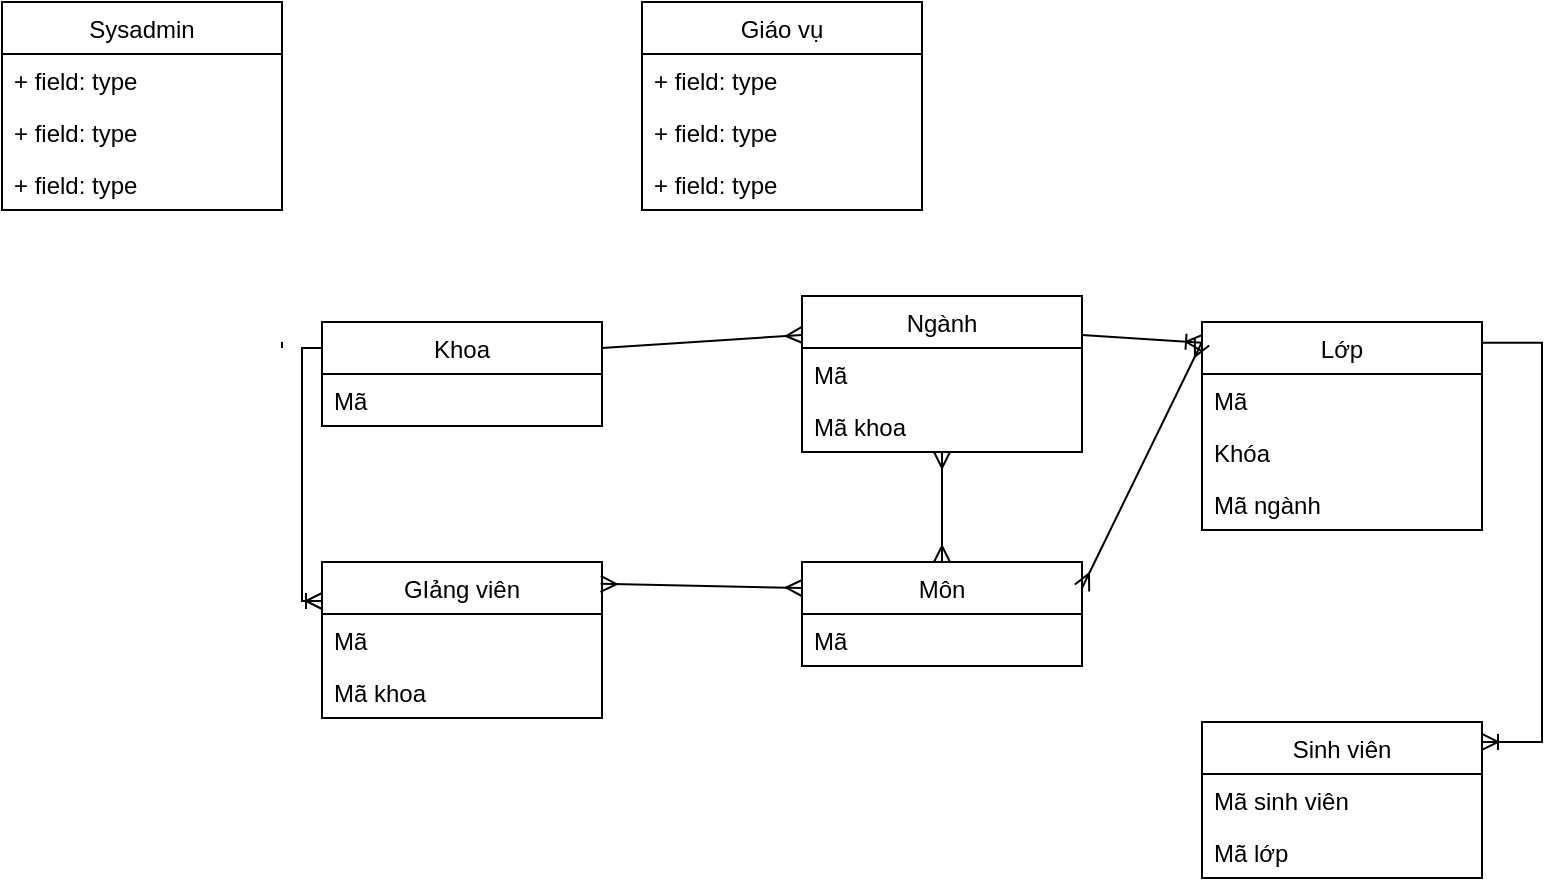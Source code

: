 <mxfile version="20.0.3" type="device" pages="3"><diagram id="iPN1ejH5VPRc1NafHJf2" name="Tổng quan"><mxGraphModel dx="1038" dy="571" grid="1" gridSize="10" guides="1" tooltips="1" connect="1" arrows="1" fold="1" page="1" pageScale="1" pageWidth="850" pageHeight="1100" math="0" shadow="0"><root><mxCell id="0"/><mxCell id="1" parent="0"/><mxCell id="jIAQWbgQElhLOr7jhC_x-4" value="Giáo vụ" style="swimlane;fontStyle=0;childLayout=stackLayout;horizontal=1;startSize=26;fillColor=none;horizontalStack=0;resizeParent=1;resizeParentMax=0;resizeLast=0;collapsible=1;marginBottom=0;" parent="1" vertex="1"><mxGeometry x="360" y="40" width="140" height="104" as="geometry"/></mxCell><mxCell id="jIAQWbgQElhLOr7jhC_x-5" value="+ field: type" style="text;strokeColor=none;fillColor=none;align=left;verticalAlign=top;spacingLeft=4;spacingRight=4;overflow=hidden;rotatable=0;points=[[0,0.5],[1,0.5]];portConstraint=eastwest;" parent="jIAQWbgQElhLOr7jhC_x-4" vertex="1"><mxGeometry y="26" width="140" height="26" as="geometry"/></mxCell><mxCell id="jIAQWbgQElhLOr7jhC_x-6" value="+ field: type" style="text;strokeColor=none;fillColor=none;align=left;verticalAlign=top;spacingLeft=4;spacingRight=4;overflow=hidden;rotatable=0;points=[[0,0.5],[1,0.5]];portConstraint=eastwest;" parent="jIAQWbgQElhLOr7jhC_x-4" vertex="1"><mxGeometry y="52" width="140" height="26" as="geometry"/></mxCell><mxCell id="jIAQWbgQElhLOr7jhC_x-7" value="+ field: type" style="text;strokeColor=none;fillColor=none;align=left;verticalAlign=top;spacingLeft=4;spacingRight=4;overflow=hidden;rotatable=0;points=[[0,0.5],[1,0.5]];portConstraint=eastwest;" parent="jIAQWbgQElhLOr7jhC_x-4" vertex="1"><mxGeometry y="78" width="140" height="26" as="geometry"/></mxCell><mxCell id="jIAQWbgQElhLOr7jhC_x-8" value="GIảng viên" style="swimlane;fontStyle=0;childLayout=stackLayout;horizontal=1;startSize=26;fillColor=none;horizontalStack=0;resizeParent=1;resizeParentMax=0;resizeLast=0;collapsible=1;marginBottom=0;" parent="1" vertex="1"><mxGeometry x="200" y="320" width="140" height="78" as="geometry"/></mxCell><mxCell id="jIAQWbgQElhLOr7jhC_x-59" value="Mã" style="text;strokeColor=none;fillColor=none;align=left;verticalAlign=top;spacingLeft=4;spacingRight=4;overflow=hidden;rotatable=0;points=[[0,0.5],[1,0.5]];portConstraint=eastwest;" parent="jIAQWbgQElhLOr7jhC_x-8" vertex="1"><mxGeometry y="26" width="140" height="26" as="geometry"/></mxCell><mxCell id="jIAQWbgQElhLOr7jhC_x-60" value="Mã khoa" style="text;strokeColor=none;fillColor=none;align=left;verticalAlign=top;spacingLeft=4;spacingRight=4;overflow=hidden;rotatable=0;points=[[0,0.5],[1,0.5]];portConstraint=eastwest;" parent="jIAQWbgQElhLOr7jhC_x-8" vertex="1"><mxGeometry y="52" width="140" height="26" as="geometry"/></mxCell><mxCell id="jIAQWbgQElhLOr7jhC_x-16" value="Khoa" style="swimlane;fontStyle=0;childLayout=stackLayout;horizontal=1;startSize=26;fillColor=none;horizontalStack=0;resizeParent=1;resizeParentMax=0;resizeLast=0;collapsible=1;marginBottom=0;" parent="1" vertex="1"><mxGeometry x="200" y="200" width="140" height="52" as="geometry"/></mxCell><mxCell id="jIAQWbgQElhLOr7jhC_x-17" value="Mã" style="text;strokeColor=none;fillColor=none;align=left;verticalAlign=top;spacingLeft=4;spacingRight=4;overflow=hidden;rotatable=0;points=[[0,0.5],[1,0.5]];portConstraint=eastwest;" parent="jIAQWbgQElhLOr7jhC_x-16" vertex="1"><mxGeometry y="26" width="140" height="26" as="geometry"/></mxCell><mxCell id="jIAQWbgQElhLOr7jhC_x-22" value="Ngành" style="swimlane;fontStyle=0;childLayout=stackLayout;horizontal=1;startSize=26;fillColor=none;horizontalStack=0;resizeParent=1;resizeParentMax=0;resizeLast=0;collapsible=1;marginBottom=0;" parent="1" vertex="1"><mxGeometry x="440" y="187" width="140" height="78" as="geometry"/></mxCell><mxCell id="jIAQWbgQElhLOr7jhC_x-23" value="Mã" style="text;strokeColor=none;fillColor=none;align=left;verticalAlign=top;spacingLeft=4;spacingRight=4;overflow=hidden;rotatable=0;points=[[0,0.5],[1,0.5]];portConstraint=eastwest;" parent="jIAQWbgQElhLOr7jhC_x-22" vertex="1"><mxGeometry y="26" width="140" height="26" as="geometry"/></mxCell><mxCell id="iwPPQw4LCpPYvt0RhBdH-1" value="Mã khoa" style="text;strokeColor=none;fillColor=none;align=left;verticalAlign=top;spacingLeft=4;spacingRight=4;overflow=hidden;rotatable=0;points=[[0,0.5],[1,0.5]];portConstraint=eastwest;" parent="jIAQWbgQElhLOr7jhC_x-22" vertex="1"><mxGeometry y="52" width="140" height="26" as="geometry"/></mxCell><mxCell id="jIAQWbgQElhLOr7jhC_x-28" value="Lớp" style="swimlane;fontStyle=0;childLayout=stackLayout;horizontal=1;startSize=26;fillColor=none;horizontalStack=0;resizeParent=1;resizeParentMax=0;resizeLast=0;collapsible=1;marginBottom=0;" parent="1" vertex="1"><mxGeometry x="640" y="200" width="140" height="104" as="geometry"/></mxCell><mxCell id="jIAQWbgQElhLOr7jhC_x-29" value="Mã &#10;" style="text;strokeColor=none;fillColor=none;align=left;verticalAlign=top;spacingLeft=4;spacingRight=4;overflow=hidden;rotatable=0;points=[[0,0.5],[1,0.5]];portConstraint=eastwest;" parent="jIAQWbgQElhLOr7jhC_x-28" vertex="1"><mxGeometry y="26" width="140" height="26" as="geometry"/></mxCell><mxCell id="jIAQWbgQElhLOr7jhC_x-47" value="Khóa" style="text;strokeColor=none;fillColor=none;align=left;verticalAlign=top;spacingLeft=4;spacingRight=4;overflow=hidden;rotatable=0;points=[[0,0.5],[1,0.5]];portConstraint=eastwest;" parent="jIAQWbgQElhLOr7jhC_x-28" vertex="1"><mxGeometry y="52" width="140" height="26" as="geometry"/></mxCell><mxCell id="jIAQWbgQElhLOr7jhC_x-48" value="Mã ngành" style="text;strokeColor=none;fillColor=none;align=left;verticalAlign=top;spacingLeft=4;spacingRight=4;overflow=hidden;rotatable=0;points=[[0,0.5],[1,0.5]];portConstraint=eastwest;" parent="jIAQWbgQElhLOr7jhC_x-28" vertex="1"><mxGeometry y="78" width="140" height="26" as="geometry"/></mxCell><mxCell id="jIAQWbgQElhLOr7jhC_x-34" value="Môn" style="swimlane;fontStyle=0;childLayout=stackLayout;horizontal=1;startSize=26;fillColor=none;horizontalStack=0;resizeParent=1;resizeParentMax=0;resizeLast=0;collapsible=1;marginBottom=0;" parent="1" vertex="1"><mxGeometry x="440" y="320" width="140" height="52" as="geometry"/></mxCell><mxCell id="jIAQWbgQElhLOr7jhC_x-35" value="Mã" style="text;strokeColor=none;fillColor=none;align=left;verticalAlign=top;spacingLeft=4;spacingRight=4;overflow=hidden;rotatable=0;points=[[0,0.5],[1,0.5]];portConstraint=eastwest;" parent="jIAQWbgQElhLOr7jhC_x-34" vertex="1"><mxGeometry y="26" width="140" height="26" as="geometry"/></mxCell><mxCell id="jIAQWbgQElhLOr7jhC_x-42" value="Sinh viên" style="swimlane;fontStyle=0;childLayout=stackLayout;horizontal=1;startSize=26;fillColor=none;horizontalStack=0;resizeParent=1;resizeParentMax=0;resizeLast=0;collapsible=1;marginBottom=0;" parent="1" vertex="1"><mxGeometry x="640" y="400" width="140" height="78" as="geometry"/></mxCell><mxCell id="jIAQWbgQElhLOr7jhC_x-43" value="Mã sinh viên" style="text;strokeColor=none;fillColor=none;align=left;verticalAlign=top;spacingLeft=4;spacingRight=4;overflow=hidden;rotatable=0;points=[[0,0.5],[1,0.5]];portConstraint=eastwest;" parent="jIAQWbgQElhLOr7jhC_x-42" vertex="1"><mxGeometry y="26" width="140" height="26" as="geometry"/></mxCell><mxCell id="jIAQWbgQElhLOr7jhC_x-44" value="Mã lớp" style="text;strokeColor=none;fillColor=none;align=left;verticalAlign=top;spacingLeft=4;spacingRight=4;overflow=hidden;rotatable=0;points=[[0,0.5],[1,0.5]];portConstraint=eastwest;" parent="jIAQWbgQElhLOr7jhC_x-42" vertex="1"><mxGeometry y="52" width="140" height="26" as="geometry"/></mxCell><mxCell id="jIAQWbgQElhLOr7jhC_x-49" value="" style="endArrow=none;html=1;rounded=0;exitX=1;exitY=0.25;exitDx=0;exitDy=0;" parent="1" edge="1"><mxGeometry width="50" height="50" relative="1" as="geometry"><mxPoint x="180" y="213" as="sourcePoint"/><mxPoint x="180" y="210" as="targetPoint"/></mxGeometry></mxCell><mxCell id="jIAQWbgQElhLOr7jhC_x-51" value="Sysadmin" style="swimlane;fontStyle=0;childLayout=stackLayout;horizontal=1;startSize=26;fillColor=none;horizontalStack=0;resizeParent=1;resizeParentMax=0;resizeLast=0;collapsible=1;marginBottom=0;" parent="1" vertex="1"><mxGeometry x="40" y="40" width="140" height="104" as="geometry"/></mxCell><mxCell id="jIAQWbgQElhLOr7jhC_x-52" value="+ field: type" style="text;strokeColor=none;fillColor=none;align=left;verticalAlign=top;spacingLeft=4;spacingRight=4;overflow=hidden;rotatable=0;points=[[0,0.5],[1,0.5]];portConstraint=eastwest;" parent="jIAQWbgQElhLOr7jhC_x-51" vertex="1"><mxGeometry y="26" width="140" height="26" as="geometry"/></mxCell><mxCell id="jIAQWbgQElhLOr7jhC_x-53" value="+ field: type" style="text;strokeColor=none;fillColor=none;align=left;verticalAlign=top;spacingLeft=4;spacingRight=4;overflow=hidden;rotatable=0;points=[[0,0.5],[1,0.5]];portConstraint=eastwest;" parent="jIAQWbgQElhLOr7jhC_x-51" vertex="1"><mxGeometry y="52" width="140" height="26" as="geometry"/></mxCell><mxCell id="jIAQWbgQElhLOr7jhC_x-54" value="+ field: type" style="text;strokeColor=none;fillColor=none;align=left;verticalAlign=top;spacingLeft=4;spacingRight=4;overflow=hidden;rotatable=0;points=[[0,0.5],[1,0.5]];portConstraint=eastwest;" parent="jIAQWbgQElhLOr7jhC_x-51" vertex="1"><mxGeometry y="78" width="140" height="26" as="geometry"/></mxCell><mxCell id="jIAQWbgQElhLOr7jhC_x-55" value="" style="fontSize=12;html=1;endArrow=ERmany;startArrow=ERmany;rounded=0;exitX=0.5;exitY=0;exitDx=0;exitDy=0;entryX=0.5;entryY=1;entryDx=0;entryDy=0;" parent="1" source="jIAQWbgQElhLOr7jhC_x-34" target="jIAQWbgQElhLOr7jhC_x-22" edge="1"><mxGeometry width="100" height="100" relative="1" as="geometry"><mxPoint x="360" y="340" as="sourcePoint"/><mxPoint x="510" y="270" as="targetPoint"/></mxGeometry></mxCell><mxCell id="jIAQWbgQElhLOr7jhC_x-56" value="" style="fontSize=12;html=1;endArrow=ERmany;rounded=0;exitX=1;exitY=0.25;exitDx=0;exitDy=0;entryX=0;entryY=0.25;entryDx=0;entryDy=0;" parent="1" source="jIAQWbgQElhLOr7jhC_x-16" target="jIAQWbgQElhLOr7jhC_x-22" edge="1"><mxGeometry width="100" height="100" relative="1" as="geometry"><mxPoint x="370" y="430" as="sourcePoint"/><mxPoint x="470" y="330" as="targetPoint"/></mxGeometry></mxCell><mxCell id="jIAQWbgQElhLOr7jhC_x-57" value="" style="fontSize=12;html=1;endArrow=ERoneToMany;rounded=0;exitX=1;exitY=0.25;exitDx=0;exitDy=0;entryX=0;entryY=0.1;entryDx=0;entryDy=0;entryPerimeter=0;" parent="1" source="jIAQWbgQElhLOr7jhC_x-22" target="jIAQWbgQElhLOr7jhC_x-28" edge="1"><mxGeometry width="100" height="100" relative="1" as="geometry"><mxPoint x="370" y="430" as="sourcePoint"/><mxPoint x="470" y="330" as="targetPoint"/></mxGeometry></mxCell><mxCell id="jIAQWbgQElhLOr7jhC_x-58" value="" style="edgeStyle=entityRelationEdgeStyle;fontSize=12;html=1;endArrow=ERoneToMany;rounded=0;entryX=1;entryY=0.128;entryDx=0;entryDy=0;entryPerimeter=0;exitX=1;exitY=0.1;exitDx=0;exitDy=0;exitPerimeter=0;" parent="1" source="jIAQWbgQElhLOr7jhC_x-28" target="jIAQWbgQElhLOr7jhC_x-42" edge="1"><mxGeometry width="100" height="100" relative="1" as="geometry"><mxPoint x="560" y="430" as="sourcePoint"/><mxPoint x="660" y="330" as="targetPoint"/></mxGeometry></mxCell><mxCell id="jIAQWbgQElhLOr7jhC_x-62" value="" style="edgeStyle=orthogonalEdgeStyle;fontSize=12;html=1;endArrow=ERoneToMany;rounded=0;exitX=0;exitY=0.25;exitDx=0;exitDy=0;entryX=0;entryY=0.25;entryDx=0;entryDy=0;" parent="1" source="jIAQWbgQElhLOr7jhC_x-16" target="jIAQWbgQElhLOr7jhC_x-8" edge="1"><mxGeometry width="100" height="100" relative="1" as="geometry"><mxPoint x="160" y="340" as="sourcePoint"/><mxPoint x="260" y="240" as="targetPoint"/></mxGeometry></mxCell><mxCell id="xiTFJYZUJGEyRJCp7Jsp-2" value="" style="fontSize=12;html=1;endArrow=ERmany;startArrow=ERmany;rounded=0;entryX=0;entryY=0.25;entryDx=0;entryDy=0;exitX=0.995;exitY=0.14;exitDx=0;exitDy=0;exitPerimeter=0;" parent="1" source="jIAQWbgQElhLOr7jhC_x-8" target="jIAQWbgQElhLOr7jhC_x-34" edge="1"><mxGeometry width="100" height="100" relative="1" as="geometry"><mxPoint x="540" y="430" as="sourcePoint"/><mxPoint x="640" y="330" as="targetPoint"/></mxGeometry></mxCell><mxCell id="xrOrL1hvQLAjSfOeSCND-2" value="" style="fontSize=12;html=1;endArrow=ERmany;startArrow=ERmany;rounded=0;exitX=1;exitY=0.25;exitDx=0;exitDy=0;" parent="1" source="jIAQWbgQElhLOr7jhC_x-34" edge="1"><mxGeometry width="100" height="100" relative="1" as="geometry"><mxPoint x="520" y="330" as="sourcePoint"/><mxPoint x="640" y="210" as="targetPoint"/></mxGeometry></mxCell></root></mxGraphModel></diagram><diagram id="kC2Sbsbb7Apzv-OWAH0t" name="Chấm điểm"><mxGraphModel dx="1038" dy="571" grid="1" gridSize="10" guides="1" tooltips="1" connect="1" arrows="1" fold="1" page="1" pageScale="1" pageWidth="850" pageHeight="1100" math="0" shadow="0"><root><mxCell id="0"/><mxCell id="1" parent="0"/><mxCell id="PLsh9VTeZ06j3buVH_Rn-1" value="" style="shape=umlFrame;whiteSpace=wrap;html=1;" parent="1" vertex="1"><mxGeometry x="275" y="100" width="310" height="160" as="geometry"/></mxCell><mxCell id="3aXSpKV-lPobpfuCT1L9-2" value="Sổ điểm" style="swimlane;fontStyle=0;childLayout=stackLayout;horizontal=1;startSize=26;fillColor=none;horizontalStack=0;resizeParent=1;resizeParentMax=0;resizeLast=0;collapsible=1;marginBottom=0;" parent="1" vertex="1"><mxGeometry x="360" y="320" width="140" height="130" as="geometry"/></mxCell><mxCell id="3aXSpKV-lPobpfuCT1L9-3" value="Mã sinh viên" style="text;strokeColor=none;fillColor=none;align=left;verticalAlign=top;spacingLeft=4;spacingRight=4;overflow=hidden;rotatable=0;points=[[0,0.5],[1,0.5]];portConstraint=eastwest;" parent="3aXSpKV-lPobpfuCT1L9-2" vertex="1"><mxGeometry y="26" width="140" height="26" as="geometry"/></mxCell><mxCell id="3aXSpKV-lPobpfuCT1L9-4" value="Mã môn" style="text;strokeColor=none;fillColor=none;align=left;verticalAlign=top;spacingLeft=4;spacingRight=4;overflow=hidden;rotatable=0;points=[[0,0.5],[1,0.5]];portConstraint=eastwest;" parent="3aXSpKV-lPobpfuCT1L9-2" vertex="1"><mxGeometry y="52" width="140" height="26" as="geometry"/></mxCell><mxCell id="3aXSpKV-lPobpfuCT1L9-5" value="Mã giảng viên" style="text;strokeColor=none;fillColor=none;align=left;verticalAlign=top;spacingLeft=4;spacingRight=4;overflow=hidden;rotatable=0;points=[[0,0.5],[1,0.5]];portConstraint=eastwest;" parent="3aXSpKV-lPobpfuCT1L9-2" vertex="1"><mxGeometry y="78" width="140" height="26" as="geometry"/></mxCell><mxCell id="S5TDG4W4ufS3ThSjZQmD-3" value="Điểm" style="text;strokeColor=none;fillColor=none;align=left;verticalAlign=top;spacingLeft=4;spacingRight=4;overflow=hidden;rotatable=0;points=[[0,0.5],[1,0.5]];portConstraint=eastwest;" parent="3aXSpKV-lPobpfuCT1L9-2" vertex="1"><mxGeometry y="104" width="140" height="26" as="geometry"/></mxCell><mxCell id="3KyWD5zv1WZ_Z5_omb5S-1" value="Giảng viên" style="swimlane;fontStyle=0;childLayout=stackLayout;horizontal=1;startSize=26;fillColor=none;horizontalStack=0;resizeParent=1;resizeParentMax=0;resizeLast=0;collapsible=1;marginBottom=0;" parent="1" vertex="1"><mxGeometry x="100" y="320" width="140" height="100" as="geometry"/></mxCell><mxCell id="3KyWD5zv1WZ_Z5_omb5S-2" value="+ field: type" style="text;strokeColor=none;fillColor=none;align=left;verticalAlign=top;spacingLeft=4;spacingRight=4;overflow=hidden;rotatable=0;points=[[0,0.5],[1,0.5]];portConstraint=eastwest;" parent="3KyWD5zv1WZ_Z5_omb5S-1" vertex="1"><mxGeometry y="26" width="140" height="22" as="geometry"/></mxCell><mxCell id="3KyWD5zv1WZ_Z5_omb5S-3" value="+ field: type" style="text;strokeColor=none;fillColor=none;align=left;verticalAlign=top;spacingLeft=4;spacingRight=4;overflow=hidden;rotatable=0;points=[[0,0.5],[1,0.5]];portConstraint=eastwest;" parent="3KyWD5zv1WZ_Z5_omb5S-1" vertex="1"><mxGeometry y="48" width="140" height="26" as="geometry"/></mxCell><mxCell id="3KyWD5zv1WZ_Z5_omb5S-4" value="+ field: type" style="text;strokeColor=none;fillColor=none;align=left;verticalAlign=top;spacingLeft=4;spacingRight=4;overflow=hidden;rotatable=0;points=[[0,0.5],[1,0.5]];portConstraint=eastwest;" parent="3KyWD5zv1WZ_Z5_omb5S-1" vertex="1"><mxGeometry y="74" width="140" height="26" as="geometry"/></mxCell><mxCell id="3KyWD5zv1WZ_Z5_omb5S-5" value="Sinh viên" style="swimlane;fontStyle=0;childLayout=stackLayout;horizontal=1;startSize=26;fillColor=none;horizontalStack=0;resizeParent=1;resizeParentMax=0;resizeLast=0;collapsible=1;marginBottom=0;" parent="1" vertex="1"><mxGeometry x="435" y="140" width="140" height="52" as="geometry"/></mxCell><mxCell id="3KyWD5zv1WZ_Z5_omb5S-6" value="............" style="text;strokeColor=none;fillColor=none;align=left;verticalAlign=top;spacingLeft=4;spacingRight=4;overflow=hidden;rotatable=0;points=[[0,0.5],[1,0.5]];portConstraint=eastwest;" parent="3KyWD5zv1WZ_Z5_omb5S-5" vertex="1"><mxGeometry y="26" width="140" height="26" as="geometry"/></mxCell><mxCell id="3KyWD5zv1WZ_Z5_omb5S-9" value="Môn" style="swimlane;fontStyle=0;childLayout=stackLayout;horizontal=1;startSize=26;fillColor=none;horizontalStack=0;resizeParent=1;resizeParentMax=0;resizeLast=0;collapsible=1;marginBottom=0;" parent="1" vertex="1"><mxGeometry x="285" y="140" width="140" height="104" as="geometry"/></mxCell><mxCell id="3KyWD5zv1WZ_Z5_omb5S-10" value="+ field: type" style="text;strokeColor=none;fillColor=none;align=left;verticalAlign=top;spacingLeft=4;spacingRight=4;overflow=hidden;rotatable=0;points=[[0,0.5],[1,0.5]];portConstraint=eastwest;" parent="3KyWD5zv1WZ_Z5_omb5S-9" vertex="1"><mxGeometry y="26" width="140" height="26" as="geometry"/></mxCell><mxCell id="3KyWD5zv1WZ_Z5_omb5S-11" value="+ field: type" style="text;strokeColor=none;fillColor=none;align=left;verticalAlign=top;spacingLeft=4;spacingRight=4;overflow=hidden;rotatable=0;points=[[0,0.5],[1,0.5]];portConstraint=eastwest;" parent="3KyWD5zv1WZ_Z5_omb5S-9" vertex="1"><mxGeometry y="52" width="140" height="26" as="geometry"/></mxCell><mxCell id="3KyWD5zv1WZ_Z5_omb5S-12" value="+ field: type" style="text;strokeColor=none;fillColor=none;align=left;verticalAlign=top;spacingLeft=4;spacingRight=4;overflow=hidden;rotatable=0;points=[[0,0.5],[1,0.5]];portConstraint=eastwest;" parent="3KyWD5zv1WZ_Z5_omb5S-9" vertex="1"><mxGeometry y="78" width="140" height="26" as="geometry"/></mxCell><mxCell id="S5TDG4W4ufS3ThSjZQmD-2" value="" style="fontSize=12;html=1;endArrow=ERmany;rounded=0;exitX=-0.003;exitY=0.137;exitDx=0;exitDy=0;exitPerimeter=0;entryX=1;entryY=0.1;entryDx=0;entryDy=0;entryPerimeter=0;" parent="1" source="3aXSpKV-lPobpfuCT1L9-2" target="3KyWD5zv1WZ_Z5_omb5S-1" edge="1"><mxGeometry width="100" height="100" relative="1" as="geometry"><mxPoint x="370" y="300" as="sourcePoint"/><mxPoint x="240" y="254" as="targetPoint"/></mxGeometry></mxCell><mxCell id="PLsh9VTeZ06j3buVH_Rn-5" value="" style="endArrow=none;html=1;rounded=0;exitX=0.5;exitY=0;exitDx=0;exitDy=0;" parent="1" source="3aXSpKV-lPobpfuCT1L9-2" edge="1"><mxGeometry width="50" height="50" relative="1" as="geometry"><mxPoint x="400" y="340" as="sourcePoint"/><mxPoint x="430" y="260" as="targetPoint"/></mxGeometry></mxCell></root></mxGraphModel></diagram><diagram id="YxpggzXfFMYA8WpIMEjw" name="Pivots"><mxGraphModel dx="1038" dy="571" grid="1" gridSize="10" guides="1" tooltips="1" connect="1" arrows="1" fold="1" page="1" pageScale="1" pageWidth="850" pageHeight="1100" math="0" shadow="0"><root><mxCell id="0"/><mxCell id="1" parent="0"/><mxCell id="LMtSvS0EGToJq1GM6QbE-1" value="" style="rounded=1;absoluteArcSize=1;html=1;arcSize=10;" parent="1" vertex="1"><mxGeometry x="130" y="140" width="350" height="250" as="geometry"/></mxCell><mxCell id="LMtSvS0EGToJq1GM6QbE-2" value="" style="html=1;shape=mxgraph.er.anchor;whiteSpace=wrap;" parent="LMtSvS0EGToJq1GM6QbE-1" vertex="1"><mxGeometry width="175" height="250" as="geometry"/></mxCell><mxCell id="LMtSvS0EGToJq1GM6QbE-3" value="" style="rounded=1;absoluteArcSize=1;html=1;arcSize=10;whiteSpace=wrap;points=[];strokeColor=inherit;fillColor=inherit;" parent="LMtSvS0EGToJq1GM6QbE-1" vertex="1"><mxGeometry x="175" y="12.5" width="157.5" height="225" as="geometry"/></mxCell><mxCell id="LMtSvS0EGToJq1GM6QbE-6" value="Giảng viên" style="swimlane;fontStyle=0;childLayout=stackLayout;horizontal=1;startSize=26;fillColor=none;horizontalStack=0;resizeParent=1;resizeParentMax=0;resizeLast=0;collapsible=1;marginBottom=0;" parent="LMtSvS0EGToJq1GM6QbE-1" vertex="1"><mxGeometry x="10" y="99" width="140" height="52" as="geometry"><mxRectangle x="190" y="70" width="160" height="26" as="alternateBounds"/></mxGeometry></mxCell><mxCell id="LMtSvS0EGToJq1GM6QbE-9" value="......." style="text;strokeColor=none;fillColor=none;align=left;verticalAlign=top;spacingLeft=4;spacingRight=4;overflow=hidden;rotatable=0;points=[[0,0.5],[1,0.5]];portConstraint=eastwest;" parent="LMtSvS0EGToJq1GM6QbE-6" vertex="1"><mxGeometry y="26" width="140" height="26" as="geometry"/></mxCell><mxCell id="LMtSvS0EGToJq1GM6QbE-11" value="Môn" style="swimlane;fontStyle=0;childLayout=stackLayout;horizontal=1;startSize=26;fillColor=none;horizontalStack=0;resizeParent=1;resizeParentMax=0;resizeLast=0;collapsible=1;marginBottom=0;" parent="LMtSvS0EGToJq1GM6QbE-1" vertex="1"><mxGeometry x="183.75" y="47" width="140" height="52" as="geometry"><mxRectangle x="190" y="70" width="160" height="26" as="alternateBounds"/></mxGeometry></mxCell><mxCell id="LMtSvS0EGToJq1GM6QbE-12" value="......." style="text;strokeColor=none;fillColor=none;align=left;verticalAlign=top;spacingLeft=4;spacingRight=4;overflow=hidden;rotatable=0;points=[[0,0.5],[1,0.5]];portConstraint=eastwest;" parent="LMtSvS0EGToJq1GM6QbE-11" vertex="1"><mxGeometry y="26" width="140" height="26" as="geometry"/></mxCell><mxCell id="LMtSvS0EGToJq1GM6QbE-13" value="Lớp" style="swimlane;fontStyle=0;childLayout=stackLayout;horizontal=1;startSize=26;fillColor=none;horizontalStack=0;resizeParent=1;resizeParentMax=0;resizeLast=0;collapsible=1;marginBottom=0;" parent="LMtSvS0EGToJq1GM6QbE-1" vertex="1"><mxGeometry x="183.75" y="140" width="140" height="52" as="geometry"><mxRectangle x="190" y="70" width="160" height="26" as="alternateBounds"/></mxGeometry></mxCell><mxCell id="LMtSvS0EGToJq1GM6QbE-14" value="......." style="text;strokeColor=none;fillColor=none;align=left;verticalAlign=top;spacingLeft=4;spacingRight=4;overflow=hidden;rotatable=0;points=[[0,0.5],[1,0.5]];portConstraint=eastwest;" parent="LMtSvS0EGToJq1GM6QbE-13" vertex="1"><mxGeometry y="26" width="140" height="26" as="geometry"/></mxCell><mxCell id="LMtSvS0EGToJq1GM6QbE-15" value="" style="endArrow=none;html=1;rounded=0;exitX=1;exitY=0.25;exitDx=0;exitDy=0;entryX=0.002;entryY=0.445;entryDx=0;entryDy=0;entryPerimeter=0;" parent="LMtSvS0EGToJq1GM6QbE-1" source="LMtSvS0EGToJq1GM6QbE-6" target="LMtSvS0EGToJq1GM6QbE-3" edge="1"><mxGeometry width="50" height="50" relative="1" as="geometry"><mxPoint x="300" y="150" as="sourcePoint"/><mxPoint x="350" y="100" as="targetPoint"/></mxGeometry></mxCell></root></mxGraphModel></diagram></mxfile>
